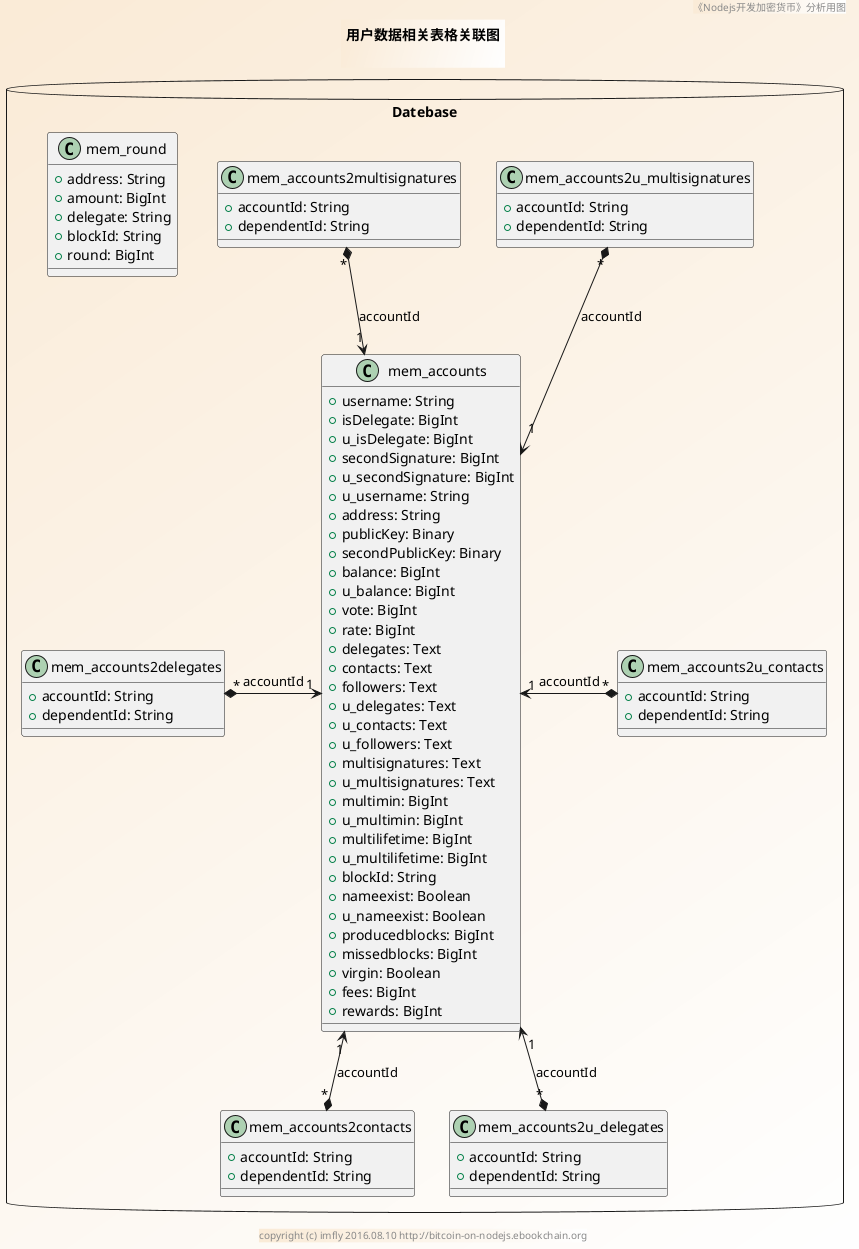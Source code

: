 @startuml ../../../styles/images/modules/database/mem-database.png
skinparam BorderColor #blue\9932CC
skinparam backgroundcolor AntiqueWhite/white

title
用户数据相关表格关联图

end title
footer copyright (c) imfly 2016.08.10 http://bitcoin-on-nodejs.ebookchain.org
header 《Nodejs开发加密货币》分析用图

package Datebase <<Database>> {
  Class mem_round {
    + address: String
    + amount: BigInt
    + delegate: String
    + blockId: String
    + round: BigInt
  }

  Class mem_accounts {
    + username: String
    + isDelegate: BigInt
    + u_isDelegate: BigInt
    + secondSignature: BigInt
    + u_secondSignature: BigInt
    + u_username: String
    + address: String
    + publicKey: Binary
    + secondPublicKey: Binary
    + balance: BigInt
    + u_balance: BigInt
    + vote: BigInt
    + rate: BigInt
    + delegates: Text
    + contacts: Text
    + followers: Text
    + u_delegates: Text
    + u_contacts: Text
    + u_followers: Text
    + multisignatures: Text
    + u_multisignatures: Text
    + multimin: BigInt
    + u_multimin: BigInt
    + multilifetime: BigInt
    + u_multilifetime: BigInt
    + blockId: String
    + nameexist: Boolean
    + u_nameexist: Boolean
    + producedblocks: BigInt
    + missedblocks: BigInt
    + virgin: Boolean
    + fees: BigInt
    + rewards: BigInt
  }

  Class mem_accounts2delegates {
    + accountId: String
    + dependentId: String
  }

  Class mem_accounts2contacts {
    + accountId: String
    + dependentId: String
  }

  Class mem_accounts2u_delegates {
    + accountId: String
    + dependentId: String
  }

  Class mem_accounts2u_contacts {
    + accountId: String
    + dependentId: String
  }

  Class mem_accounts2multisignatures {
    + accountId: String
    + dependentId: String
  }

  Class mem_accounts2u_multisignatures {
    + accountId: String
    + dependentId: String
  }

  ' relationship
  mem_accounts "1" <-left-* "*" mem_accounts2delegates: accountId
  mem_accounts "1" <-down-* "*" mem_accounts2contacts: accountId
  mem_accounts "1" <-down-* "*" mem_accounts2u_delegates: accountId
  mem_accounts "1" <-right-* "*" mem_accounts2u_contacts: accountId
  mem_accounts "1" <-up-* "*" mem_accounts2multisignatures: accountId
  mem_accounts "1" <-up-* "*" mem_accounts2u_multisignatures: accountId
}
@enduml
